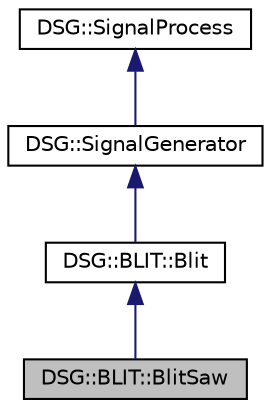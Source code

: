 digraph "DSG::BLIT::BlitSaw"
{
  edge [fontname="Helvetica",fontsize="10",labelfontname="Helvetica",labelfontsize="10"];
  node [fontname="Helvetica",fontsize="10",shape=record];
  Node1 [label="DSG::BLIT::BlitSaw",height=0.2,width=0.4,color="black", fillcolor="grey75", style="filled", fontcolor="black"];
  Node2 -> Node1 [dir="back",color="midnightblue",fontsize="10",style="solid"];
  Node2 [label="DSG::BLIT::Blit",height=0.2,width=0.4,color="black", fillcolor="white", style="filled",URL="$class_d_s_g_1_1_b_l_i_t_1_1_blit.html",tooltip="DSG::BLIT::Blit - Band-Limited Impulse Train Generator. "];
  Node3 -> Node2 [dir="back",color="midnightblue",fontsize="10",style="solid"];
  Node3 [label="DSG::SignalGenerator",height=0.2,width=0.4,color="black", fillcolor="white", style="filled",URL="$class_d_s_g_1_1_signal_generator.html",tooltip="DSG::SignalGenerator - Extends DSG::Signal Process With Tools For Signal Generation. "];
  Node4 -> Node3 [dir="back",color="midnightblue",fontsize="10",style="solid"];
  Node4 [label="DSG::SignalProcess",height=0.2,width=0.4,color="black", fillcolor="white", style="filled",URL="$class_d_s_g_1_1_signal_process.html",tooltip="DSG::SignalProcess - Defines Base Interface For Audio Processing. "];
}
